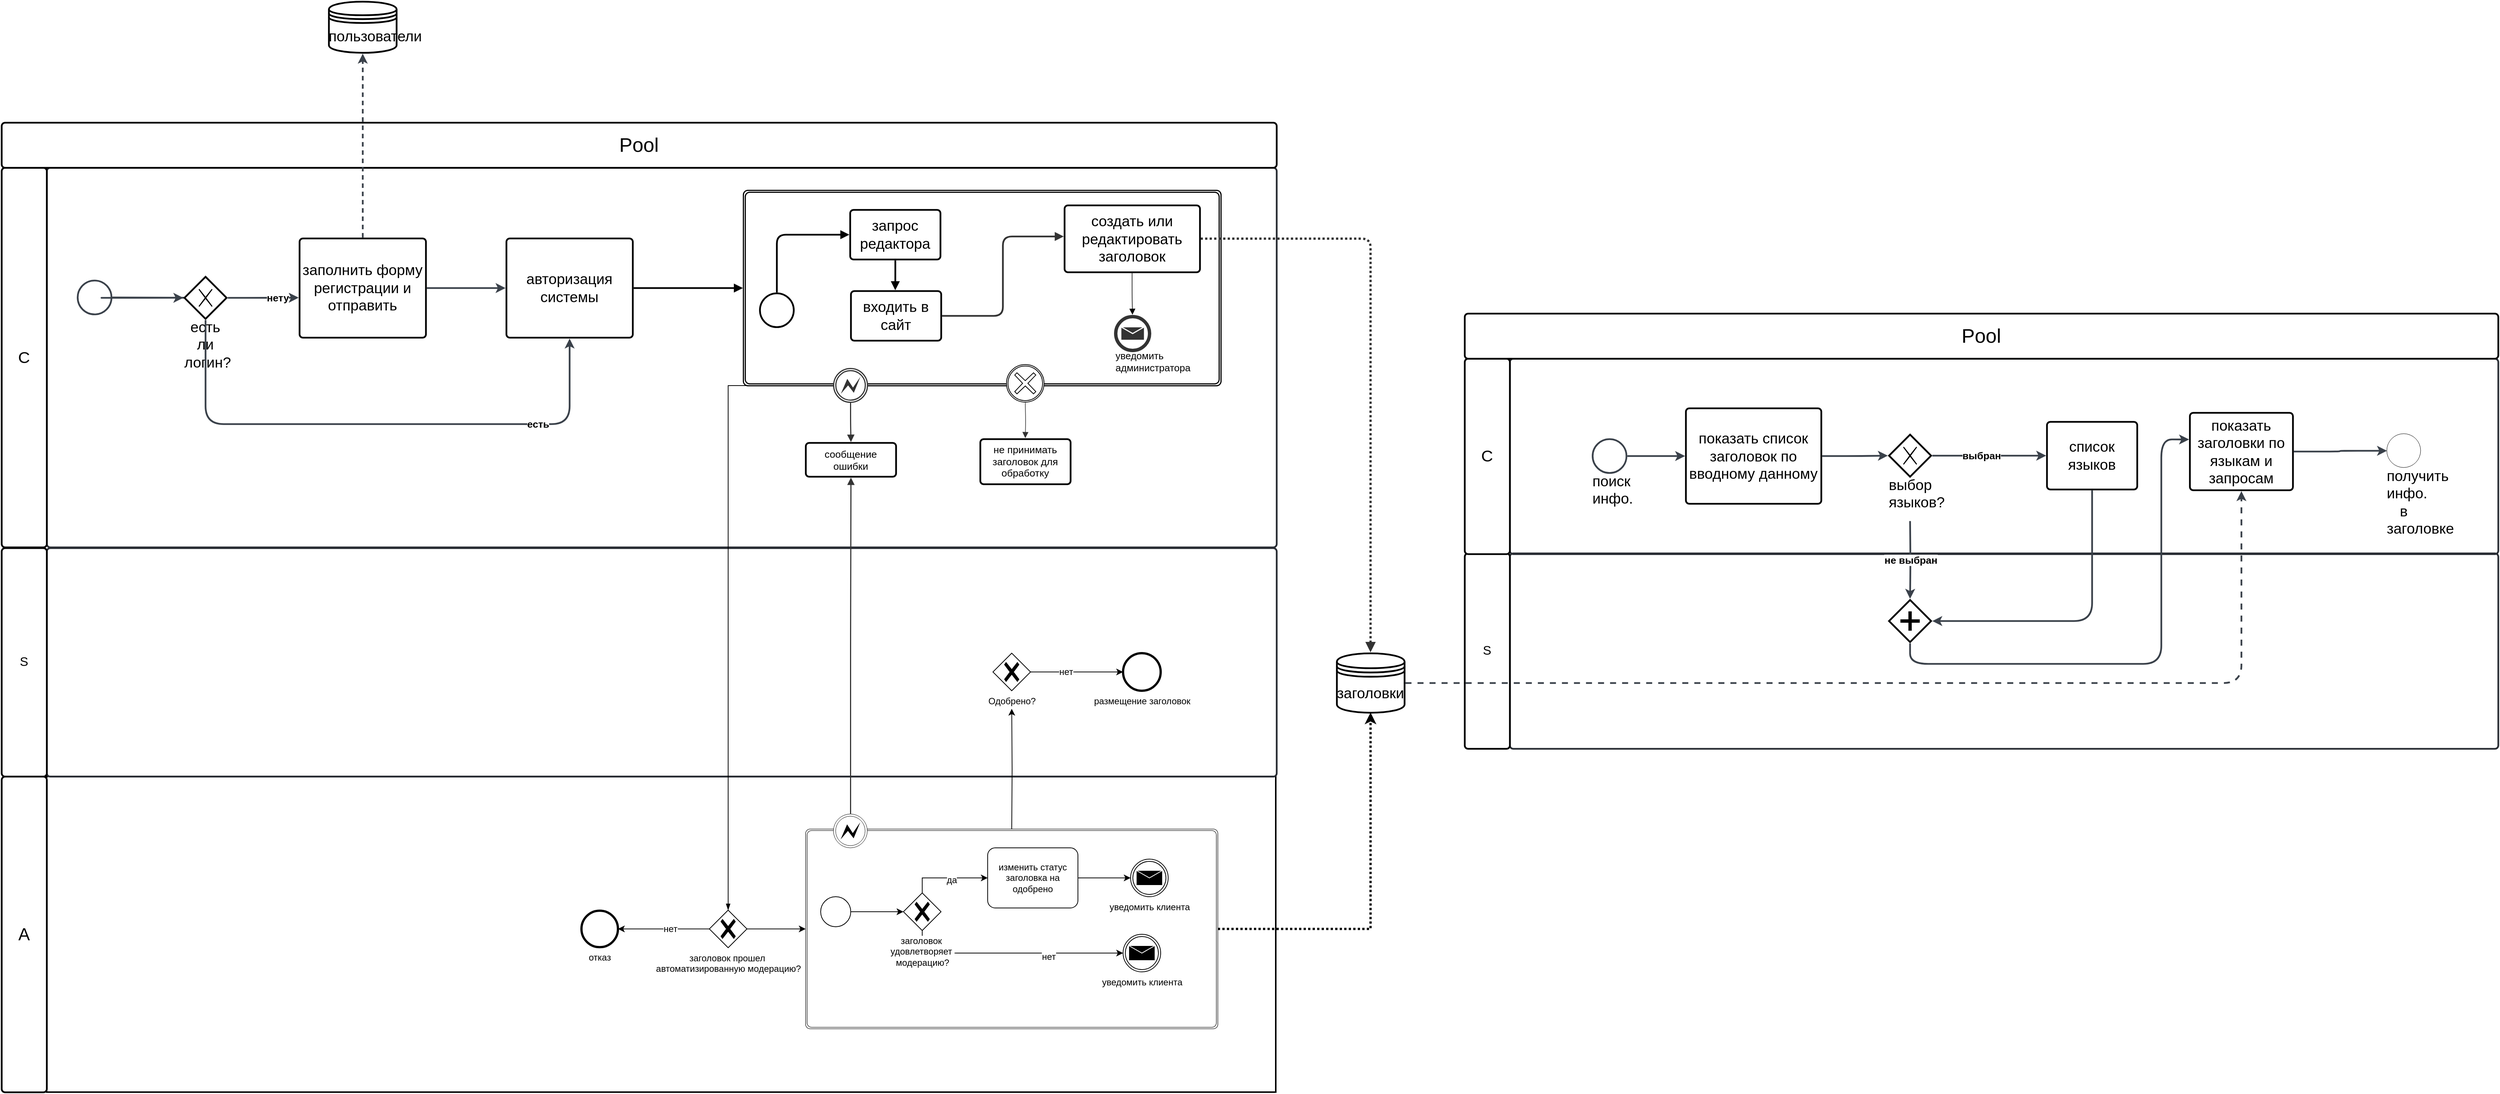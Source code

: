 <mxfile version="24.4.8" type="github">
  <diagram name="Page-1" id="2a216829-ef6e-dabb-86c1-c78162f3ba2b">
    <mxGraphModel dx="3220" dy="2402" grid="1" gridSize="10" guides="1" tooltips="1" connect="1" arrows="1" fold="1" page="1" pageScale="1" pageWidth="850" pageHeight="1100" background="none" math="0" shadow="0">
      <root>
        <mxCell id="0" />
        <mxCell id="1" parent="0" />
        <mxCell id="6mY-TUvvnxqjN22mH6Ln-92" value="" style="rounded=0;whiteSpace=wrap;html=1;shadow=0;align=center;verticalAlign=middle;fontFamily=Helvetica;fontSize=12;fillStyle=hatch;glass=0;strokeWidth=2;" vertex="1" parent="1">
          <mxGeometry x="-1571" y="270" width="1634" height="420" as="geometry" />
        </mxCell>
        <mxCell id="6mY-TUvvnxqjN22mH6Ln-1" value="" style="html=1;overflow=block;blockSpacing=1;shape=ext;double=1;whiteSpace=wrap;fontSize=13;align=center;spacing=3.8;rounded=1;absoluteArcSize=1;arcSize=12;strokeWidth=1.5;" vertex="1" parent="1">
          <mxGeometry x="-645" y="-510" width="635" height="260" as="geometry" />
        </mxCell>
        <mxCell id="6mY-TUvvnxqjN22mH6Ln-2" value="" style="html=1;overflow=block;blockSpacing=1;whiteSpace=wrap;container=1;pointerEvents=0;collapsible=0;recursiveResize=0;fontSize=13;spacing=0;strokeColor=#282c33;strokeOpacity=100;fillOpacity=0;rounded=1;absoluteArcSize=1;arcSize=9;fillColor=#000000;strokeWidth=2.3;lucidId=QV5Ekp6OenV-;" vertex="1" parent="1">
          <mxGeometry x="-1571" y="-540" width="1635" height="505" as="geometry" />
        </mxCell>
        <mxCell id="6mY-TUvvnxqjN22mH6Ln-67" value="" style="points=[[0.145,0.145,0],[0.5,0,0],[0.855,0.145,0],[1,0.5,0],[0.855,0.855,0],[0.5,1,0],[0.145,0.855,0],[0,0.5,0]];shape=mxgraph.bpmn.event;html=1;verticalLabelPosition=bottom;labelBackgroundColor=#ffffff;verticalAlign=top;align=center;perimeter=ellipsePerimeter;outlineConnect=0;aspect=fixed;outline=boundInt;symbol=cancel;rounded=0;shadow=0;strokeColor=default;fontFamily=Helvetica;fontSize=12;fontColor=default;fillColor=default;" vertex="1" parent="6mY-TUvvnxqjN22mH6Ln-2">
          <mxGeometry x="1276" y="262" width="50" height="50" as="geometry" />
        </mxCell>
        <mxCell id="6mY-TUvvnxqjN22mH6Ln-3" value="" style="html=1;overflow=block;blockSpacing=1;whiteSpace=wrap;container=1;pointerEvents=0;collapsible=0;recursiveResize=0;fontSize=13;spacing=0;strokeColor=#282c33;strokeOpacity=100;fillOpacity=0;rounded=1;absoluteArcSize=1;arcSize=9;fillColor=#000000;strokeWidth=2.3;lucidId=QV5EuIR7nP4Y;" vertex="1" parent="1">
          <mxGeometry x="-1571" y="-34" width="1635" height="304" as="geometry" />
        </mxCell>
        <mxCell id="6mY-TUvvnxqjN22mH6Ln-99" value="Одобрено?" style="points=[[0.25,0.25,0],[0.5,0,0],[0.75,0.25,0],[1,0.5,0],[0.75,0.75,0],[0.5,1,0],[0.25,0.75,0],[0,0.5,0]];shape=mxgraph.bpmn.gateway2;html=1;verticalLabelPosition=bottom;labelBackgroundColor=#ffffff;verticalAlign=top;align=center;perimeter=rhombusPerimeter;outlineConnect=0;outline=none;symbol=none;gwType=exclusive;rounded=0;shadow=0;strokeColor=default;fontFamily=Helvetica;fontSize=12;fontColor=default;fillColor=default;" vertex="1" parent="6mY-TUvvnxqjN22mH6Ln-3">
          <mxGeometry x="1258" y="140" width="50" height="50" as="geometry" />
        </mxCell>
        <mxCell id="6mY-TUvvnxqjN22mH6Ln-102" value="размещение заголовок" style="points=[[0.145,0.145,0],[0.5,0,0],[0.855,0.145,0],[1,0.5,0],[0.855,0.855,0],[0.5,1,0],[0.145,0.855,0],[0,0.5,0]];shape=mxgraph.bpmn.event;html=1;verticalLabelPosition=bottom;labelBackgroundColor=#ffffff;verticalAlign=top;align=center;perimeter=ellipsePerimeter;outlineConnect=0;aspect=fixed;outline=end;symbol=terminate2;rounded=0;shadow=0;strokeColor=default;fontFamily=Helvetica;fontSize=12;fontColor=default;fillColor=default;" vertex="1" parent="6mY-TUvvnxqjN22mH6Ln-3">
          <mxGeometry x="1431" y="140" width="50" height="50" as="geometry" />
        </mxCell>
        <mxCell id="6mY-TUvvnxqjN22mH6Ln-103" style="edgeStyle=orthogonalEdgeStyle;rounded=0;orthogonalLoop=1;jettySize=auto;html=1;entryX=0;entryY=0.5;entryDx=0;entryDy=0;entryPerimeter=0;fontFamily=Helvetica;fontSize=12;fontColor=default;" edge="1" parent="6mY-TUvvnxqjN22mH6Ln-3" source="6mY-TUvvnxqjN22mH6Ln-99" target="6mY-TUvvnxqjN22mH6Ln-102">
          <mxGeometry relative="1" as="geometry" />
        </mxCell>
        <mxCell id="6mY-TUvvnxqjN22mH6Ln-104" value="нет" style="edgeLabel;html=1;align=center;verticalAlign=middle;resizable=0;points=[];rounded=0;shadow=0;strokeColor=default;fontFamily=Helvetica;fontSize=12;fontColor=default;fillColor=default;" vertex="1" connectable="0" parent="6mY-TUvvnxqjN22mH6Ln-103">
          <mxGeometry x="-0.235" relative="1" as="geometry">
            <mxPoint as="offset" />
          </mxGeometry>
        </mxCell>
        <mxCell id="6mY-TUvvnxqjN22mH6Ln-4" value="" style="html=1;overflow=block;blockSpacing=1;whiteSpace=wrap;container=1;pointerEvents=0;collapsible=0;recursiveResize=0;fontSize=13;spacing=0;strokeColor=#282c33;strokeOpacity=100;fillOpacity=0;rounded=1;absoluteArcSize=1;arcSize=9;fillColor=#000000;strokeWidth=2.3;lucidId=QV5EvP9O-3MS;" vertex="1" parent="1">
          <mxGeometry x="374" y="-286" width="1314" height="260" as="geometry" />
        </mxCell>
        <mxCell id="6mY-TUvvnxqjN22mH6Ln-5" value="" style="html=1;overflow=block;blockSpacing=1;whiteSpace=wrap;container=1;pointerEvents=0;collapsible=0;recursiveResize=0;fontSize=13;spacing=0;strokeColor=#282c33;strokeOpacity=100;fillOpacity=0;rounded=1;absoluteArcSize=1;arcSize=9;fillColor=#000000;strokeWidth=2.3;lucidId=QV5EWR2IZ06v;" vertex="1" parent="1">
          <mxGeometry x="374" y="-27" width="1314" height="260" as="geometry" />
        </mxCell>
        <mxCell id="6mY-TUvvnxqjN22mH6Ln-8" value="S" style="html=1;overflow=block;blockSpacing=1;whiteSpace=wrap;fontSize=16.7;spacing=3.8;rounded=1;absoluteArcSize=1;arcSize=9;strokeWidth=2.3;" vertex="1" parent="1">
          <mxGeometry x="-1631" y="-34" width="60" height="304" as="geometry" />
        </mxCell>
        <mxCell id="6mY-TUvvnxqjN22mH6Ln-9" value="C" style="html=1;overflow=block;blockSpacing=1;whiteSpace=wrap;fontSize=21.7;spacing=3.8;rounded=1;absoluteArcSize=1;arcSize=9;strokeWidth=2.3;" vertex="1" parent="1">
          <mxGeometry x="-1631" y="-540" width="60" height="505" as="geometry" />
        </mxCell>
        <mxCell id="6mY-TUvvnxqjN22mH6Ln-10" value="Pool" style="html=1;overflow=block;blockSpacing=1;whiteSpace=wrap;fontSize=26.2;spacing=3.8;strokeOpacity=100;rounded=1;absoluteArcSize=1;arcSize=9;strokeWidth=2.3;lucidId=QV5EPXollCph;" vertex="1" parent="1">
          <mxGeometry x="-1631" y="-600" width="1695" height="60" as="geometry" />
        </mxCell>
        <mxCell id="6mY-TUvvnxqjN22mH6Ln-11" value="" style="html=1;overflow=block;blockSpacing=1;whiteSpace=wrap;shape=mxgraph.bpmn.shape;verticalLabelPosition=bottom;verticalAlign=top;outline=standard;fontSize=13;spacing=0;strokeColor=#3a414a;strokeOpacity=100;fillOpacity=100;rounded=1;absoluteArcSize=1;arcSize=9;fillColor=#ffffff;strokeWidth=2.3;" vertex="1" parent="1">
          <mxGeometry x="-1530" y="-390" width="45" height="45" as="geometry" />
        </mxCell>
        <mxCell id="6mY-TUvvnxqjN22mH6Ln-12" value="запрос редактора" style="html=1;overflow=block;blockSpacing=1;whiteSpace=wrap;fontSize=19.5;spacing=3.8;rounded=1;absoluteArcSize=1;arcSize=9;strokeWidth=2.3;" vertex="1" parent="1">
          <mxGeometry x="-503" y="-484" width="120" height="66" as="geometry" />
        </mxCell>
        <mxCell id="6mY-TUvvnxqjN22mH6Ln-13" value="" style="html=1;jettySize=18;whiteSpace=wrap;fontSize=13;strokeColor=#3a414a;strokeOpacity=100;strokeWidth=2.3;rounded=1;arcSize=48;curved=1;startArrow=none;exitX=1.025;exitY=0.5;exitPerimeter=0;entryX=-0.028;entryY=0.5;entryPerimeter=0;lucidId=QV5EPUKWebZ-;" edge="1" parent="1" source="6mY-TUvvnxqjN22mH6Ln-11" target="6mY-TUvvnxqjN22mH6Ln-14">
          <mxGeometry width="100" height="100" relative="1" as="geometry">
            <Array as="points">
              <mxPoint x="-1296" y="-367" />
              <mxPoint x="-1577" y="-367" />
            </Array>
          </mxGeometry>
        </mxCell>
        <mxCell id="6mY-TUvvnxqjN22mH6Ln-14" value="есть ли логин?" style="html=1;overflow=block;blockSpacing=1;shape=mxgraph.bpmn.shape;perimeter=rhombusPerimeter;background=gateway;verticalLabelPosition=bottom;verticalAlign=top;outline=none;symbol=exclusiveGw;rounded=1;absoluteArcSize=1;arcSize=9;strokeWidth=2.3;whiteSpace=wrap;fontSize=19.5;spacing=0;" vertex="1" parent="1">
          <mxGeometry x="-1388" y="-395" width="56" height="56" as="geometry" />
        </mxCell>
        <mxCell id="6mY-TUvvnxqjN22mH6Ln-15" value="" style="html=1;jettySize=18;whiteSpace=wrap;fontSize=13;strokeColor=#3a414a;strokeOpacity=100;strokeWidth=2.3;rounded=1;arcSize=48;edgeStyle=orthogonalEdgeStyle;startArrow=none;exitX=1.028;exitY=0.5;exitPerimeter=0;entryX=-0.007;entryY=0.597;entryPerimeter=0;lucidId=QV5Eh.KM305P;" edge="1" parent="1" source="6mY-TUvvnxqjN22mH6Ln-14" target="6mY-TUvvnxqjN22mH6Ln-17">
          <mxGeometry width="100" height="100" relative="1" as="geometry">
            <Array as="points" />
          </mxGeometry>
        </mxCell>
        <mxCell id="6mY-TUvvnxqjN22mH6Ln-16" value="нету" style="text;html=1;resizable=0;labelBackgroundColor=default;align=center;verticalAlign=middle;fontStyle=1;fontSize=13.3;" vertex="1" parent="6mY-TUvvnxqjN22mH6Ln-15">
          <mxGeometry x="0.406" relative="1" as="geometry" />
        </mxCell>
        <mxCell id="6mY-TUvvnxqjN22mH6Ln-17" value="заполнить форму регистрации и отправить" style="html=1;overflow=block;blockSpacing=1;whiteSpace=wrap;fontSize=19.5;spacing=3.8;rounded=1;absoluteArcSize=1;arcSize=9;strokeWidth=2.3;" vertex="1" parent="1">
          <mxGeometry x="-1235" y="-446" width="168" height="132" as="geometry" />
        </mxCell>
        <mxCell id="6mY-TUvvnxqjN22mH6Ln-18" value="" style="html=1;jettySize=18;whiteSpace=wrap;fontSize=13;strokeColor=#3a414a;strokeOpacity=100;strokeWidth=2.3;rounded=1;arcSize=48;edgeStyle=orthogonalEdgeStyle;startArrow=none;exitX=0.5;exitY=1.028;exitPerimeter=0;entryX=0.5;entryY=1.009;entryPerimeter=0;lucidId=QV5EQjhNx2Kr;" edge="1" parent="1" source="6mY-TUvvnxqjN22mH6Ln-14" target="6mY-TUvvnxqjN22mH6Ln-44">
          <mxGeometry width="100" height="100" relative="1" as="geometry">
            <Array as="points">
              <mxPoint x="-1360" y="-199" />
              <mxPoint x="-876" y="-199" />
            </Array>
          </mxGeometry>
        </mxCell>
        <mxCell id="6mY-TUvvnxqjN22mH6Ln-19" value="есть" style="text;html=1;resizable=0;labelBackgroundColor=default;align=center;verticalAlign=middle;fontStyle=1;fontSize=13.3;" vertex="1" parent="6mY-TUvvnxqjN22mH6Ln-18">
          <mxGeometry x="0.575" relative="1" as="geometry" />
        </mxCell>
        <mxCell id="6mY-TUvvnxqjN22mH6Ln-20" value="пользователи" style="html=1;overflow=block;blockSpacing=1;whiteSpace=wrap;shape=datastore;fontSize=19.5;spacing=0;rounded=1;absoluteArcSize=1;arcSize=9;strokeWidth=2.3;lucidId=QV5EPo11eDti;" vertex="1" parent="1">
          <mxGeometry x="-1196" y="-761" width="90" height="68" as="geometry" />
        </mxCell>
        <mxCell id="6mY-TUvvnxqjN22mH6Ln-21" value="входить в сайт" style="html=1;overflow=block;blockSpacing=1;whiteSpace=wrap;fontSize=19.5;spacing=3.8;rounded=1;absoluteArcSize=1;arcSize=9;strokeWidth=2.3;" vertex="1" parent="1">
          <mxGeometry x="-502" y="-376" width="120" height="66" as="geometry" />
        </mxCell>
        <mxCell id="6mY-TUvvnxqjN22mH6Ln-22" value="S" style="html=1;overflow=block;blockSpacing=1;whiteSpace=wrap;fontSize=16.7;spacing=3.8;rounded=1;absoluteArcSize=1;arcSize=9;strokeWidth=2.3;" vertex="1" parent="1">
          <mxGeometry x="314" y="-27" width="60" height="260" as="geometry" />
        </mxCell>
        <mxCell id="6mY-TUvvnxqjN22mH6Ln-23" value="C" style="html=1;overflow=block;blockSpacing=1;whiteSpace=wrap;fontSize=21.7;spacing=3.8;rounded=1;absoluteArcSize=1;arcSize=9;strokeWidth=2.3;" vertex="1" parent="1">
          <mxGeometry x="314" y="-286" width="60" height="260" as="geometry" />
        </mxCell>
        <mxCell id="6mY-TUvvnxqjN22mH6Ln-24" value="Pool" style="html=1;overflow=block;blockSpacing=1;whiteSpace=wrap;fontSize=26.2;spacing=3.8;strokeOpacity=100;rounded=1;absoluteArcSize=1;arcSize=9;strokeWidth=2.3;lucidId=QV5Ej9KpCi3E;" vertex="1" parent="1">
          <mxGeometry x="314" y="-346" width="1374" height="60" as="geometry" />
        </mxCell>
        <mxCell id="6mY-TUvvnxqjN22mH6Ln-25" value="поиск инфо." style="html=1;overflow=block;blockSpacing=1;whiteSpace=wrap;shape=mxgraph.bpmn.shape;verticalLabelPosition=bottom;verticalAlign=top;outline=standard;fontSize=19.5;fontColor=default;spacing=0;strokeColor=#3a414a;strokeOpacity=100;fillOpacity=100;rounded=1;absoluteArcSize=1;arcSize=9;fillColor=#ffffff;strokeWidth=2.3;" vertex="1" parent="1">
          <mxGeometry x="484" y="-179" width="45" height="45" as="geometry" />
        </mxCell>
        <mxCell id="6mY-TUvvnxqjN22mH6Ln-26" value="заголовки" style="html=1;overflow=block;blockSpacing=1;whiteSpace=wrap;shape=datastore;fontSize=19.5;spacing=0;rounded=1;absoluteArcSize=1;arcSize=9;strokeWidth=2.3;lucidId=QV5E5PXf0PxY;" vertex="1" parent="1">
          <mxGeometry x="144" y="106" width="90" height="79" as="geometry" />
        </mxCell>
        <mxCell id="6mY-TUvvnxqjN22mH6Ln-27" value="" style="html=1;jettySize=18;whiteSpace=wrap;fontSize=13;strokeColor=#3a414a;strokeOpacity=100;strokeWidth=2.3;rounded=1;arcSize=48;edgeStyle=orthogonalEdgeStyle;startArrow=none;exitX=1.025;exitY=0.5;exitPerimeter=0;entryX=-0.006;entryY=0.5;entryPerimeter=0;lucidId=QV5EuuIo-aOb;" edge="1" parent="1" source="6mY-TUvvnxqjN22mH6Ln-25" target="6mY-TUvvnxqjN22mH6Ln-28">
          <mxGeometry width="100" height="100" relative="1" as="geometry">
            <Array as="points" />
          </mxGeometry>
        </mxCell>
        <mxCell id="6mY-TUvvnxqjN22mH6Ln-28" value="показать список заголовок по вводному данному" style="html=1;overflow=block;blockSpacing=1;whiteSpace=wrap;fontSize=19.5;spacing=3.8;rounded=1;absoluteArcSize=1;arcSize=9;strokeWidth=2.3;" vertex="1" parent="1">
          <mxGeometry x="608" y="-220" width="180" height="127" as="geometry" />
        </mxCell>
        <mxCell id="6mY-TUvvnxqjN22mH6Ln-29" value="" style="html=1;jettySize=18;whiteSpace=wrap;fontSize=13;strokeColor=#3a414a;strokeOpacity=100;strokeWidth=2.3;rounded=1;arcSize=48;edgeStyle=orthogonalEdgeStyle;startArrow=none;exitX=1.006;exitY=0.5;exitPerimeter=0;entryX=-0.028;entryY=0.5;entryPerimeter=0;lucidId=QV5E6Sdw3S~M;" edge="1" parent="1" source="6mY-TUvvnxqjN22mH6Ln-28" target="6mY-TUvvnxqjN22mH6Ln-30">
          <mxGeometry width="100" height="100" relative="1" as="geometry">
            <Array as="points" />
          </mxGeometry>
        </mxCell>
        <mxCell id="6mY-TUvvnxqjN22mH6Ln-30" value="выбор языков?" style="html=1;overflow=block;blockSpacing=1;shape=mxgraph.bpmn.shape;perimeter=rhombusPerimeter;background=gateway;verticalLabelPosition=bottom;verticalAlign=top;outline=none;symbol=exclusiveGw;rounded=1;absoluteArcSize=1;arcSize=9;strokeWidth=2.3;whiteSpace=wrap;fontSize=19.5;spacing=0;" vertex="1" parent="1">
          <mxGeometry x="878" y="-185" width="56" height="56" as="geometry" />
        </mxCell>
        <mxCell id="6mY-TUvvnxqjN22mH6Ln-31" value="" style="html=1;jettySize=18;whiteSpace=wrap;fontSize=13;strokeColor=#3a414a;strokeOpacity=100;strokeWidth=2.3;rounded=1;arcSize=48;edgeStyle=orthogonalEdgeStyle;startArrow=none;entryX=0.5;entryY=-0.028;entryPerimeter=0;lucidId=QV5EVaDGgSq0;" edge="1" parent="1" target="6mY-TUvvnxqjN22mH6Ln-33">
          <mxGeometry width="100" height="100" relative="1" as="geometry">
            <Array as="points" />
            <mxPoint x="906" y="-70" as="sourcePoint" />
          </mxGeometry>
        </mxCell>
        <mxCell id="6mY-TUvvnxqjN22mH6Ln-32" value="не выбран" style="text;html=1;resizable=0;labelBackgroundColor=default;align=center;verticalAlign=middle;fontStyle=1;fontSize=13.3;" vertex="1" parent="6mY-TUvvnxqjN22mH6Ln-31">
          <mxGeometry relative="1" as="geometry" />
        </mxCell>
        <mxCell id="6mY-TUvvnxqjN22mH6Ln-33" value="" style="html=1;overflow=block;blockSpacing=1;shape=mxgraph.bpmn.shape;perimeter=rhombusPerimeter;background=gateway;verticalLabelPosition=bottom;verticalAlign=top;outline=none;symbol=parallelGw;rounded=1;absoluteArcSize=1;arcSize=9;strokeWidth=2.3;whiteSpace=wrap;fontSize=13;spacing=0;" vertex="1" parent="1">
          <mxGeometry x="878" y="35" width="56" height="56" as="geometry" />
        </mxCell>
        <mxCell id="6mY-TUvvnxqjN22mH6Ln-34" value="" style="html=1;jettySize=18;whiteSpace=wrap;fontSize=13;strokeColor=#3a414a;strokeOpacity=100;strokeWidth=2.3;rounded=1;arcSize=48;edgeStyle=orthogonalEdgeStyle;startArrow=none;exitX=1.028;exitY=0.5;exitPerimeter=0;entryX=-0.009;entryY=0.5;entryPerimeter=0;lucidId=QV5EZs6Yfm4k;" edge="1" parent="1" source="6mY-TUvvnxqjN22mH6Ln-30" target="6mY-TUvvnxqjN22mH6Ln-36">
          <mxGeometry width="100" height="100" relative="1" as="geometry">
            <Array as="points" />
          </mxGeometry>
        </mxCell>
        <mxCell id="6mY-TUvvnxqjN22mH6Ln-35" value="выбран" style="text;html=1;resizable=0;labelBackgroundColor=default;align=center;verticalAlign=middle;fontStyle=1;fontSize=13.3;" vertex="1" parent="6mY-TUvvnxqjN22mH6Ln-34">
          <mxGeometry x="-0.132" relative="1" as="geometry" />
        </mxCell>
        <mxCell id="6mY-TUvvnxqjN22mH6Ln-36" value="список языков" style="html=1;overflow=block;blockSpacing=1;whiteSpace=wrap;fontSize=19.5;spacing=3.8;rounded=1;absoluteArcSize=1;arcSize=9;strokeWidth=2.3;" vertex="1" parent="1">
          <mxGeometry x="1088" y="-202" width="120" height="90" as="geometry" />
        </mxCell>
        <mxCell id="6mY-TUvvnxqjN22mH6Ln-37" value="" style="html=1;jettySize=18;whiteSpace=wrap;fontSize=13;strokeColor=#3a414a;strokeOpacity=100;strokeWidth=2.3;rounded=1;arcSize=48;edgeStyle=orthogonalEdgeStyle;startArrow=none;exitX=0.5;exitY=1.028;exitPerimeter=0;entryX=-0.008;entryY=0.344;entryPerimeter=0;lucidId=QV5El8iHifch;" edge="1" parent="1" source="6mY-TUvvnxqjN22mH6Ln-33" target="6mY-TUvvnxqjN22mH6Ln-38">
          <mxGeometry width="100" height="100" relative="1" as="geometry">
            <Array as="points">
              <mxPoint x="906" y="120" />
              <mxPoint x="1240" y="120" />
              <mxPoint x="1240" y="-179" />
            </Array>
          </mxGeometry>
        </mxCell>
        <mxCell id="6mY-TUvvnxqjN22mH6Ln-38" value="показать заголовки по языкам и запросам " style="html=1;overflow=block;blockSpacing=1;whiteSpace=wrap;fontSize=19.5;spacing=3.8;rounded=1;absoluteArcSize=1;arcSize=9;strokeWidth=2.3;" vertex="1" parent="1">
          <mxGeometry x="1278" y="-214" width="137" height="103" as="geometry" />
        </mxCell>
        <mxCell id="6mY-TUvvnxqjN22mH6Ln-39" value="" style="html=1;jettySize=18;whiteSpace=wrap;fontSize=13;strokeColor=#3a414a;strokeOpacity=100;strokeWidth=2.3;rounded=1;arcSize=48;edgeStyle=orthogonalEdgeStyle;startArrow=none;exitX=0.5;exitY=1.012;exitPerimeter=0;entryX=1.028;entryY=0.5;entryPerimeter=0;lucidId=QV5E2vlWdc9O;" edge="1" parent="1" source="6mY-TUvvnxqjN22mH6Ln-36" target="6mY-TUvvnxqjN22mH6Ln-33">
          <mxGeometry width="100" height="100" relative="1" as="geometry">
            <Array as="points">
              <mxPoint x="1148" y="63" />
            </Array>
          </mxGeometry>
        </mxCell>
        <mxCell id="6mY-TUvvnxqjN22mH6Ln-40" value="" style="html=1;jettySize=18;whiteSpace=wrap;fontSize=13;strokeColor=#3a414a;strokeOpacity=100;strokeWidth=2.3;rounded=1;arcSize=48;edgeStyle=orthogonalEdgeStyle;startArrow=none;exitX=1.008;exitY=0.5;exitPerimeter=0;entryX=0;entryY=0.5;entryPerimeter=0;lucidId=QV5EeeEdbnpB;" edge="1" parent="1" source="6mY-TUvvnxqjN22mH6Ln-38" target="6mY-TUvvnxqjN22mH6Ln-41">
          <mxGeometry width="100" height="100" relative="1" as="geometry">
            <Array as="points" />
          </mxGeometry>
        </mxCell>
        <mxCell id="6mY-TUvvnxqjN22mH6Ln-41" value="получить инфо. в заголовке" style="html=1;overflow=block;blockSpacing=1;whiteSpace=wrap;shape=mxgraph.bpmn.shape;verticalLabelPosition=bottom;verticalAlign=top;outline=end;fontSize=19.5;spacing=0;rounded=1;absoluteArcSize=1;arcSize=9;strokeWidth=NaN;" vertex="1" parent="1">
          <mxGeometry x="1540" y="-186" width="45" height="45" as="geometry" />
        </mxCell>
        <mxCell id="6mY-TUvvnxqjN22mH6Ln-42" value="создать или редактировать заголовок" style="html=1;overflow=block;blockSpacing=1;whiteSpace=wrap;fontSize=19.5;spacing=3.8;rounded=1;absoluteArcSize=1;arcSize=9;strokeWidth=2.3;" vertex="1" parent="1">
          <mxGeometry x="-218" y="-490" width="180" height="89" as="geometry" />
        </mxCell>
        <mxCell id="6mY-TUvvnxqjN22mH6Ln-43" value="" style="html=1;jettySize=18;whiteSpace=wrap;fontSize=13;strokeColor=#3a414a;strokeOpacity=100;strokeWidth=2.3;rounded=1;arcSize=48;edgeStyle=orthogonalEdgeStyle;startArrow=none;exitX=1.007;exitY=0.5;exitPerimeter=0;entryX=-0.007;entryY=0.5;entryPerimeter=0;lucidId=QV5E-PUeSAQA;" edge="1" parent="1" source="6mY-TUvvnxqjN22mH6Ln-17" target="6mY-TUvvnxqjN22mH6Ln-44">
          <mxGeometry width="100" height="100" relative="1" as="geometry">
            <Array as="points" />
          </mxGeometry>
        </mxCell>
        <mxCell id="6mY-TUvvnxqjN22mH6Ln-44" value="авторизация системы" style="html=1;overflow=block;blockSpacing=1;whiteSpace=wrap;fontSize=19.5;spacing=3.8;rounded=1;absoluteArcSize=1;arcSize=9;strokeWidth=2.3;" vertex="1" parent="1">
          <mxGeometry x="-960" y="-446" width="168" height="132" as="geometry" />
        </mxCell>
        <mxCell id="6mY-TUvvnxqjN22mH6Ln-45" value="" style="html=1;jettySize=18;whiteSpace=wrap;fontSize=13;strokeColor=#3a414a;strokeOpacity=100;dashed=1;fixDash=1;dashPattern=8 8;strokeWidth=2.3;rounded=1;arcSize=48;edgeStyle=orthogonalEdgeStyle;startArrow=none;exitX=1.013;exitY=0.5;exitPerimeter=0;entryX=0.5;entryY=1.011;entryPerimeter=0;lucidId=QV5EQXNkiUal;" edge="1" parent="1" source="6mY-TUvvnxqjN22mH6Ln-26" target="6mY-TUvvnxqjN22mH6Ln-38">
          <mxGeometry width="100" height="100" relative="1" as="geometry">
            <Array as="points" />
          </mxGeometry>
        </mxCell>
        <mxCell id="6mY-TUvvnxqjN22mH6Ln-46" value="" style="html=1;jettySize=18;whiteSpace=wrap;fontSize=13;strokeColor=#3a414a;strokeOpacity=100;dashed=1;fixDash=1;dashPattern=6 5;strokeWidth=2.3;rounded=1;arcSize=48;edgeStyle=orthogonalEdgeStyle;startArrow=none;exitX=0.5;exitY=-0.009;exitPerimeter=0;entryX=0.5;entryY=1.017;entryPerimeter=0;lucidId=QV5ENy2c-PVh;" edge="1" parent="1" source="6mY-TUvvnxqjN22mH6Ln-17" target="6mY-TUvvnxqjN22mH6Ln-20">
          <mxGeometry width="100" height="100" relative="1" as="geometry">
            <Array as="points" />
          </mxGeometry>
        </mxCell>
        <mxCell id="6mY-TUvvnxqjN22mH6Ln-47" value="&lt;font style=&quot;font-size: 23px;&quot;&gt;A&lt;/font&gt;" style="html=1;overflow=block;blockSpacing=1;whiteSpace=wrap;fontSize=13;spacing=3.8;rounded=1;absoluteArcSize=1;arcSize=9;strokeWidth=2.3;" vertex="1" parent="1">
          <mxGeometry x="-1631" y="270" width="60" height="420" as="geometry" />
        </mxCell>
        <mxCell id="6mY-TUvvnxqjN22mH6Ln-105" style="edgeStyle=orthogonalEdgeStyle;rounded=0;orthogonalLoop=1;jettySize=auto;html=1;entryX=0.5;entryY=1;entryDx=0;entryDy=0;fontFamily=Helvetica;fontSize=12;fontColor=default;dashed=1;dashPattern=1 1;strokeWidth=3;" edge="1" parent="1" source="6mY-TUvvnxqjN22mH6Ln-6" target="6mY-TUvvnxqjN22mH6Ln-26">
          <mxGeometry relative="1" as="geometry" />
        </mxCell>
        <mxCell id="6mY-TUvvnxqjN22mH6Ln-6" value="" style="html=1;overflow=block;blockSpacing=1;shape=ext;double=1;whiteSpace=wrap;fontSize=13;spacing=3.8;strokeColor=#333333;strokeOpacity=100;fillOpacity=100;rounded=1;absoluteArcSize=1;arcSize=12;fillColor=#ffffff;strokeWidth=0.8;" vertex="1" parent="1">
          <mxGeometry x="-562" y="340" width="548" height="265.75" as="geometry" />
        </mxCell>
        <mxCell id="6mY-TUvvnxqjN22mH6Ln-48" value="" style="html=1;jettySize=18;whiteSpace=wrap;fontSize=13;strokeOpacity=100;strokeWidth=2.3;rounded=1;arcSize=24;edgeStyle=orthogonalEdgeStyle;startArrow=none;endArrow=block;endFill=1;exitX=1.007;exitY=0.5;exitPerimeter=0;entryX=-0.001;entryY=0.5;entryPerimeter=0;lucidId=o35EJIXYU7PL;" edge="1" parent="1" source="6mY-TUvvnxqjN22mH6Ln-44" target="6mY-TUvvnxqjN22mH6Ln-1">
          <mxGeometry width="100" height="100" relative="1" as="geometry">
            <Array as="points" />
          </mxGeometry>
        </mxCell>
        <mxCell id="6mY-TUvvnxqjN22mH6Ln-49" value="" style="html=1;overflow=block;blockSpacing=1;whiteSpace=wrap;shape=mxgraph.bpmn.shape;verticalLabelPosition=bottom;verticalAlign=top;outline=standard;fontSize=13;align=center;spacing=0;strokeOpacity=100;fillOpacity=100;rounded=1;absoluteArcSize=1;arcSize=12;strokeWidth=2.3;" vertex="1" parent="1">
          <mxGeometry x="-623" y="-373" width="45" height="45" as="geometry" />
        </mxCell>
        <mxCell id="6mY-TUvvnxqjN22mH6Ln-50" value="" style="html=1;jettySize=18;whiteSpace=wrap;fontSize=13;strokeOpacity=100;strokeWidth=2.3;rounded=1;arcSize=24;edgeStyle=orthogonalEdgeStyle;startArrow=none;endArrow=block;endFill=1;exitX=0.5;exitY=-0.025;exitPerimeter=0;entryX=-0.009;entryY=0.5;entryPerimeter=0;lucidId=-55EsYChQCYB;" edge="1" parent="1" source="6mY-TUvvnxqjN22mH6Ln-49" target="6mY-TUvvnxqjN22mH6Ln-12">
          <mxGeometry width="100" height="100" relative="1" as="geometry">
            <Array as="points">
              <mxPoint x="-600" y="-451" />
            </Array>
          </mxGeometry>
        </mxCell>
        <mxCell id="6mY-TUvvnxqjN22mH6Ln-51" value="" style="html=1;jettySize=18;whiteSpace=wrap;fontSize=13;strokeOpacity=100;strokeWidth=2.3;rounded=1;arcSize=24;edgeStyle=orthogonalEdgeStyle;startArrow=none;endArrow=block;endFill=1;exitX=0.5;exitY=1.017;exitPerimeter=0;entryX=0.491;entryY=-0.017;entryPerimeter=0;lucidId=~55EFPEvwf2N;" edge="1" parent="1" source="6mY-TUvvnxqjN22mH6Ln-12" target="6mY-TUvvnxqjN22mH6Ln-21">
          <mxGeometry width="100" height="100" relative="1" as="geometry">
            <Array as="points" />
          </mxGeometry>
        </mxCell>
        <mxCell id="6mY-TUvvnxqjN22mH6Ln-52" value="" style="html=1;jettySize=18;whiteSpace=wrap;fontSize=13;strokeColor=#333333;strokeOpacity=100;strokeWidth=2.3;rounded=1;arcSize=24;edgeStyle=orthogonalEdgeStyle;startArrow=none;endArrow=block;endFill=1;exitX=1.009;exitY=0.5;exitPerimeter=0;entryX=-0.006;entryY=0.465;entryPerimeter=0;lucidId=q65E_ehfOZRF;" edge="1" parent="1" source="6mY-TUvvnxqjN22mH6Ln-21" target="6mY-TUvvnxqjN22mH6Ln-42">
          <mxGeometry width="100" height="100" relative="1" as="geometry">
            <Array as="points">
              <mxPoint x="-300" y="-343" />
              <mxPoint x="-300" y="-449" />
            </Array>
          </mxGeometry>
        </mxCell>
        <mxCell id="6mY-TUvvnxqjN22mH6Ln-53" value="уведомить администратора " style="html=1;overflow=block;blockSpacing=1;whiteSpace=wrap;shape=mxgraph.bpmn.shape;verticalLabelPosition=bottom;verticalAlign=top;outline=end;symbol=message;fontSize=13;spacing=0;strokeColor=#333333;strokeOpacity=100;fillOpacity=100;rounded=1;absoluteArcSize=1;arcSize=12;fillColor=#ffffff;strokeWidth=1.5;" vertex="1" parent="1">
          <mxGeometry x="-150" y="-342" width="45" height="45" as="geometry" />
        </mxCell>
        <mxCell id="6mY-TUvvnxqjN22mH6Ln-54" value="" style="html=1;overflow=block;blockSpacing=1;whiteSpace=wrap;shape=mxgraph.bpmn.shape;verticalLabelPosition=bottom;verticalAlign=top;outline=throwing;symbol=error;fontSize=13;align=center;spacing=0;strokeColor=#333333;strokeOpacity=100;fillOpacity=100;rounded=1;absoluteArcSize=1;arcSize=12;fillColor=#ffffff;strokeWidth=1.5;" vertex="1" parent="1">
          <mxGeometry x="-525" y="-273" width="45" height="45" as="geometry" />
        </mxCell>
        <mxCell id="6mY-TUvvnxqjN22mH6Ln-56" value="" style="html=1;jettySize=18;whiteSpace=wrap;fontSize=13;strokeColor=#333333;strokeOpacity=100;dashed=1;fixDash=1;strokeWidth=3;rounded=1;arcSize=24;edgeStyle=orthogonalEdgeStyle;startArrow=none;endArrow=block;endFill=1;exitX=1.006;exitY=0.5;exitPerimeter=0;entryX=0.5;entryY=-0.014;entryPerimeter=0;lucidId=Y.5E0FJascR8;" edge="1" parent="1" source="6mY-TUvvnxqjN22mH6Ln-42" target="6mY-TUvvnxqjN22mH6Ln-26">
          <mxGeometry width="100" height="100" relative="1" as="geometry">
            <Array as="points" />
          </mxGeometry>
        </mxCell>
        <mxCell id="6mY-TUvvnxqjN22mH6Ln-57" value="" style="html=1;jettySize=18;whiteSpace=wrap;fontSize=13;strokeOpacity=100;strokeWidth=0.8;rounded=1;arcSize=24;edgeStyle=orthogonalEdgeStyle;startArrow=none;endArrow=block;endFill=1;exitX=0.5;exitY=1.013;exitPerimeter=0;entryX=0.5;entryY=-0.05;entryPerimeter=0;lucidId=Q~5Ee_BUzl7h;" edge="1" parent="1" source="6mY-TUvvnxqjN22mH6Ln-42" target="6mY-TUvvnxqjN22mH6Ln-53">
          <mxGeometry width="100" height="100" relative="1" as="geometry">
            <Array as="points" />
          </mxGeometry>
        </mxCell>
        <mxCell id="6mY-TUvvnxqjN22mH6Ln-58" value="" style="html=1;jettySize=18;whiteSpace=wrap;fontSize=13;strokeColor=#333333;strokeOpacity=100;strokeWidth=1.5;rounded=1;arcSize=24;edgeStyle=orthogonalEdgeStyle;startArrow=none;endArrow=block;endFill=1;exitX=0.5;exitY=1.017;exitPerimeter=0;entryX=0.5;entryY=-0.025;entryPerimeter=0;lucidId=_c6ESfjTAUUD;" edge="1" parent="1" source="6mY-TUvvnxqjN22mH6Ln-54" target="6mY-TUvvnxqjN22mH6Ln-59">
          <mxGeometry width="100" height="100" relative="1" as="geometry">
            <Array as="points" />
          </mxGeometry>
        </mxCell>
        <mxCell id="6mY-TUvvnxqjN22mH6Ln-59" value="сообщение ошибки" style="html=1;overflow=block;blockSpacing=1;whiteSpace=wrap;fontSize=13.3;align=center;spacing=3.8;rounded=1;absoluteArcSize=1;arcSize=9;strokeWidth=2.3;" vertex="1" parent="1">
          <mxGeometry x="-562" y="-174" width="120" height="45" as="geometry" />
        </mxCell>
        <mxCell id="6mY-TUvvnxqjN22mH6Ln-60" value="" style="html=1;jettySize=18;whiteSpace=wrap;fontSize=13;strokeColor=#333333;strokeOpacity=100;strokeWidth=0.8;rounded=1;arcSize=24;edgeStyle=orthogonalEdgeStyle;startArrow=none;endArrow=block;endFill=1;exitX=0.5;exitY=1.017;exitPerimeter=0;entryX=0.5;entryY=-0.019;entryPerimeter=0;lucidId=Id6EX~T_sTLW;" edge="1" parent="1" target="6mY-TUvvnxqjN22mH6Ln-61">
          <mxGeometry width="100" height="100" relative="1" as="geometry">
            <Array as="points" />
            <mxPoint x="-270" y="-227.235" as="sourcePoint" />
          </mxGeometry>
        </mxCell>
        <mxCell id="6mY-TUvvnxqjN22mH6Ln-61" value="не принимать заголовок для обработку" style="html=1;overflow=block;blockSpacing=1;whiteSpace=wrap;fontSize=13.3;align=center;spacing=3.8;rounded=1;absoluteArcSize=1;arcSize=9;strokeWidth=2.3;" vertex="1" parent="1">
          <mxGeometry x="-330" y="-179" width="120" height="60" as="geometry" />
        </mxCell>
        <mxCell id="6mY-TUvvnxqjN22mH6Ln-62" value="" style="html=1;overflow=block;blockSpacing=1;whiteSpace=wrap;shape=mxgraph.bpmn.shape;verticalLabelPosition=bottom;verticalAlign=top;outline=throwing;symbol=error;fontSize=13.3;align=center;spacing=0;rounded=1;absoluteArcSize=1;arcSize=12;strokeWidth=NaN;" vertex="1" parent="1">
          <mxGeometry x="-525" y="320" width="45" height="45" as="geometry" />
        </mxCell>
        <mxCell id="6mY-TUvvnxqjN22mH6Ln-63" value="" style="html=1;jettySize=18;whiteSpace=wrap;fontSize=13;strokeColor=#333333;strokeOpacity=100;strokeWidth=1.5;rounded=1;arcSize=24;edgeStyle=orthogonalEdgeStyle;startArrow=none;endArrow=block;endFill=1;exitX=0.5;exitY=-0.008;exitPerimeter=0;entryX=0.5;entryY=1.025;entryPerimeter=0;lucidId=mf6E-sfi6w01;" edge="1" parent="1" source="6mY-TUvvnxqjN22mH6Ln-62" target="6mY-TUvvnxqjN22mH6Ln-59">
          <mxGeometry width="100" height="100" relative="1" as="geometry">
            <Array as="points" />
          </mxGeometry>
        </mxCell>
        <mxCell id="6mY-TUvvnxqjN22mH6Ln-73" style="edgeStyle=orthogonalEdgeStyle;rounded=0;orthogonalLoop=1;jettySize=auto;html=1;fontFamily=Helvetica;fontSize=12;fontColor=default;" edge="1" parent="1" source="6mY-TUvvnxqjN22mH6Ln-68" target="6mY-TUvvnxqjN22mH6Ln-69">
          <mxGeometry relative="1" as="geometry">
            <mxPoint x="-780" y="373.5" as="targetPoint" />
          </mxGeometry>
        </mxCell>
        <mxCell id="6mY-TUvvnxqjN22mH6Ln-74" value="нет" style="edgeLabel;html=1;align=center;verticalAlign=middle;resizable=0;points=[];rounded=0;shadow=0;strokeColor=default;fontFamily=Helvetica;fontSize=12;fontColor=default;fillColor=default;" vertex="1" connectable="0" parent="6mY-TUvvnxqjN22mH6Ln-73">
          <mxGeometry x="-0.125" relative="1" as="geometry">
            <mxPoint x="1" as="offset" />
          </mxGeometry>
        </mxCell>
        <mxCell id="6mY-TUvvnxqjN22mH6Ln-76" style="edgeStyle=orthogonalEdgeStyle;rounded=0;orthogonalLoop=1;jettySize=auto;html=1;entryX=0;entryY=0.5;entryDx=0;entryDy=0;fontFamily=Helvetica;fontSize=12;fontColor=default;" edge="1" parent="1" source="6mY-TUvvnxqjN22mH6Ln-68" target="6mY-TUvvnxqjN22mH6Ln-6">
          <mxGeometry relative="1" as="geometry" />
        </mxCell>
        <mxCell id="6mY-TUvvnxqjN22mH6Ln-68" value="заголовок прошел&amp;nbsp;&lt;div&gt;автоматизированную модерацию?&lt;div&gt;&lt;br&gt;&lt;/div&gt;&lt;/div&gt;" style="points=[[0.25,0.25,0],[0.5,0,0],[0.75,0.25,0],[1,0.5,0],[0.75,0.75,0],[0.5,1,0],[0.25,0.75,0],[0,0.5,0]];shape=mxgraph.bpmn.gateway2;html=1;verticalLabelPosition=bottom;labelBackgroundColor=#ffffff;verticalAlign=top;align=center;perimeter=rhombusPerimeter;outlineConnect=0;outline=none;symbol=none;gwType=exclusive;rounded=0;shadow=0;strokeColor=default;fontFamily=Helvetica;fontSize=12;fontColor=default;fillColor=default;" vertex="1" parent="1">
          <mxGeometry x="-690" y="447.87" width="50" height="50" as="geometry" />
        </mxCell>
        <mxCell id="6mY-TUvvnxqjN22mH6Ln-69" value="отказ" style="points=[[0.145,0.145,0],[0.5,0,0],[0.855,0.145,0],[1,0.5,0],[0.855,0.855,0],[0.5,1,0],[0.145,0.855,0],[0,0.5,0]];shape=mxgraph.bpmn.event;html=1;verticalLabelPosition=bottom;labelBackgroundColor=#ffffff;verticalAlign=top;align=center;perimeter=ellipsePerimeter;outlineConnect=0;aspect=fixed;outline=end;symbol=terminate2;rounded=0;shadow=0;strokeColor=default;fontFamily=Helvetica;fontSize=12;fontColor=default;fillColor=default;" vertex="1" parent="1">
          <mxGeometry x="-860" y="448.62" width="48.5" height="48.5" as="geometry" />
        </mxCell>
        <mxCell id="6mY-TUvvnxqjN22mH6Ln-70" value="" style="points=[[0.145,0.145,0],[0.5,0,0],[0.855,0.145,0],[1,0.5,0],[0.855,0.855,0],[0.5,1,0],[0.145,0.855,0],[0,0.5,0]];shape=mxgraph.bpmn.event;html=1;verticalLabelPosition=bottom;labelBackgroundColor=#ffffff;verticalAlign=top;align=center;perimeter=ellipsePerimeter;outlineConnect=0;aspect=fixed;outline=standard;symbol=general;rounded=0;shadow=0;strokeColor=default;fontFamily=Helvetica;fontSize=12;fontColor=default;fillColor=default;" vertex="1" parent="1">
          <mxGeometry x="-542" y="430" width="40" height="40" as="geometry" />
        </mxCell>
        <mxCell id="6mY-TUvvnxqjN22mH6Ln-72" style="edgeStyle=orthogonalEdgeStyle;rounded=0;orthogonalLoop=1;jettySize=auto;html=1;fontFamily=Helvetica;fontSize=12;fontColor=default;startArrow=blockThin;startFill=1;endArrow=none;endFill=0;strokeWidth=1;" edge="1" parent="1" source="6mY-TUvvnxqjN22mH6Ln-68">
          <mxGeometry relative="1" as="geometry">
            <mxPoint x="-610" y="-250" as="targetPoint" />
            <Array as="points">
              <mxPoint x="-665" y="-250" />
            </Array>
          </mxGeometry>
        </mxCell>
        <mxCell id="6mY-TUvvnxqjN22mH6Ln-87" style="edgeStyle=orthogonalEdgeStyle;rounded=0;orthogonalLoop=1;jettySize=auto;html=1;fontFamily=Helvetica;fontSize=12;fontColor=default;" edge="1" parent="1" source="6mY-TUvvnxqjN22mH6Ln-79" target="6mY-TUvvnxqjN22mH6Ln-86">
          <mxGeometry relative="1" as="geometry">
            <Array as="points">
              <mxPoint x="-407" y="505" />
            </Array>
          </mxGeometry>
        </mxCell>
        <mxCell id="6mY-TUvvnxqjN22mH6Ln-97" value="нет" style="edgeLabel;html=1;align=center;verticalAlign=middle;resizable=0;points=[];rounded=0;shadow=0;strokeColor=default;fontFamily=Helvetica;fontSize=12;fontColor=default;fillColor=default;" vertex="1" connectable="0" parent="6mY-TUvvnxqjN22mH6Ln-87">
          <mxGeometry x="0.33" y="-5" relative="1" as="geometry">
            <mxPoint as="offset" />
          </mxGeometry>
        </mxCell>
        <mxCell id="6mY-TUvvnxqjN22mH6Ln-79" value="заголовок&amp;nbsp;&lt;div&gt;удовлетворяет&amp;nbsp;&lt;/div&gt;&lt;div&gt;модерацию?&lt;/div&gt;" style="points=[[0.25,0.25,0],[0.5,0,0],[0.75,0.25,0],[1,0.5,0],[0.75,0.75,0],[0.5,1,0],[0.25,0.75,0],[0,0.5,0]];shape=mxgraph.bpmn.gateway2;html=1;verticalLabelPosition=bottom;labelBackgroundColor=#ffffff;verticalAlign=top;align=center;perimeter=rhombusPerimeter;outlineConnect=0;outline=none;symbol=none;gwType=exclusive;rounded=0;shadow=0;strokeColor=default;fontFamily=Helvetica;fontSize=12;fontColor=default;fillColor=default;" vertex="1" parent="1">
          <mxGeometry x="-432" y="425" width="50" height="50" as="geometry" />
        </mxCell>
        <mxCell id="6mY-TUvvnxqjN22mH6Ln-98" style="edgeStyle=orthogonalEdgeStyle;rounded=0;orthogonalLoop=1;jettySize=auto;html=1;fontFamily=Helvetica;fontSize=12;fontColor=default;" edge="1" parent="1" source="6mY-TUvvnxqjN22mH6Ln-82" target="6mY-TUvvnxqjN22mH6Ln-85">
          <mxGeometry relative="1" as="geometry" />
        </mxCell>
        <mxCell id="6mY-TUvvnxqjN22mH6Ln-82" value="изменить статус заголовка на одобрено" style="points=[[0.25,0,0],[0.5,0,0],[0.75,0,0],[1,0.25,0],[1,0.5,0],[1,0.75,0],[0.75,1,0],[0.5,1,0],[0.25,1,0],[0,0.75,0],[0,0.5,0],[0,0.25,0]];shape=mxgraph.bpmn.task;whiteSpace=wrap;rectStyle=rounded;size=10;html=1;container=1;expand=0;collapsible=0;taskMarker=abstract;rounded=0;shadow=0;strokeColor=default;align=center;verticalAlign=middle;fontFamily=Helvetica;fontSize=12;fontColor=default;fillColor=default;" vertex="1" parent="1">
          <mxGeometry x="-320" y="365" width="120" height="80" as="geometry" />
        </mxCell>
        <mxCell id="6mY-TUvvnxqjN22mH6Ln-85" value="уведомить клиента" style="points=[[0.145,0.145,0],[0.5,0,0],[0.855,0.145,0],[1,0.5,0],[0.855,0.855,0],[0.5,1,0],[0.145,0.855,0],[0,0.5,0]];shape=mxgraph.bpmn.event;html=1;verticalLabelPosition=bottom;labelBackgroundColor=#ffffff;verticalAlign=top;align=center;perimeter=ellipsePerimeter;outlineConnect=0;aspect=fixed;outline=throwing;symbol=message;rounded=0;shadow=0;strokeColor=default;fontFamily=Helvetica;fontSize=12;fontColor=default;fillColor=default;" vertex="1" parent="1">
          <mxGeometry x="-130" y="380" width="50" height="50" as="geometry" />
        </mxCell>
        <mxCell id="6mY-TUvvnxqjN22mH6Ln-86" value="уведомить клиента" style="points=[[0.145,0.145,0],[0.5,0,0],[0.855,0.145,0],[1,0.5,0],[0.855,0.855,0],[0.5,1,0],[0.145,0.855,0],[0,0.5,0]];shape=mxgraph.bpmn.event;html=1;verticalLabelPosition=bottom;labelBackgroundColor=#ffffff;verticalAlign=top;align=center;perimeter=ellipsePerimeter;outlineConnect=0;aspect=fixed;outline=throwing;symbol=message;rounded=0;shadow=0;strokeColor=default;fontFamily=Helvetica;fontSize=12;fontColor=default;fillColor=default;" vertex="1" parent="1">
          <mxGeometry x="-140" y="480" width="50" height="50" as="geometry" />
        </mxCell>
        <mxCell id="6mY-TUvvnxqjN22mH6Ln-93" style="edgeStyle=orthogonalEdgeStyle;rounded=0;orthogonalLoop=1;jettySize=auto;html=1;entryX=0;entryY=0.5;entryDx=0;entryDy=0;entryPerimeter=0;fontFamily=Helvetica;fontSize=12;fontColor=default;" edge="1" parent="1" source="6mY-TUvvnxqjN22mH6Ln-70" target="6mY-TUvvnxqjN22mH6Ln-79">
          <mxGeometry relative="1" as="geometry" />
        </mxCell>
        <mxCell id="6mY-TUvvnxqjN22mH6Ln-95" style="edgeStyle=orthogonalEdgeStyle;rounded=0;orthogonalLoop=1;jettySize=auto;html=1;entryX=0;entryY=0.5;entryDx=0;entryDy=0;entryPerimeter=0;fontFamily=Helvetica;fontSize=12;fontColor=default;exitX=0.5;exitY=0;exitDx=0;exitDy=0;exitPerimeter=0;" edge="1" parent="1" source="6mY-TUvvnxqjN22mH6Ln-79" target="6mY-TUvvnxqjN22mH6Ln-82">
          <mxGeometry relative="1" as="geometry" />
        </mxCell>
        <mxCell id="6mY-TUvvnxqjN22mH6Ln-96" value="да" style="edgeLabel;html=1;align=center;verticalAlign=middle;resizable=0;points=[];rounded=0;shadow=0;strokeColor=default;fontFamily=Helvetica;fontSize=12;fontColor=default;fillColor=default;" vertex="1" connectable="0" parent="6mY-TUvvnxqjN22mH6Ln-95">
          <mxGeometry x="0.107" y="-3" relative="1" as="geometry">
            <mxPoint as="offset" />
          </mxGeometry>
        </mxCell>
        <mxCell id="6mY-TUvvnxqjN22mH6Ln-100" style="edgeStyle=orthogonalEdgeStyle;rounded=0;orthogonalLoop=1;jettySize=auto;html=1;entryX=0.5;entryY=0;entryDx=0;entryDy=0;fontFamily=Helvetica;fontSize=12;fontColor=default;startArrow=classic;startFill=1;endArrow=none;endFill=0;" edge="1" parent="1" target="6mY-TUvvnxqjN22mH6Ln-6">
          <mxGeometry relative="1" as="geometry">
            <mxPoint x="-288" y="180" as="sourcePoint" />
          </mxGeometry>
        </mxCell>
      </root>
    </mxGraphModel>
  </diagram>
</mxfile>
